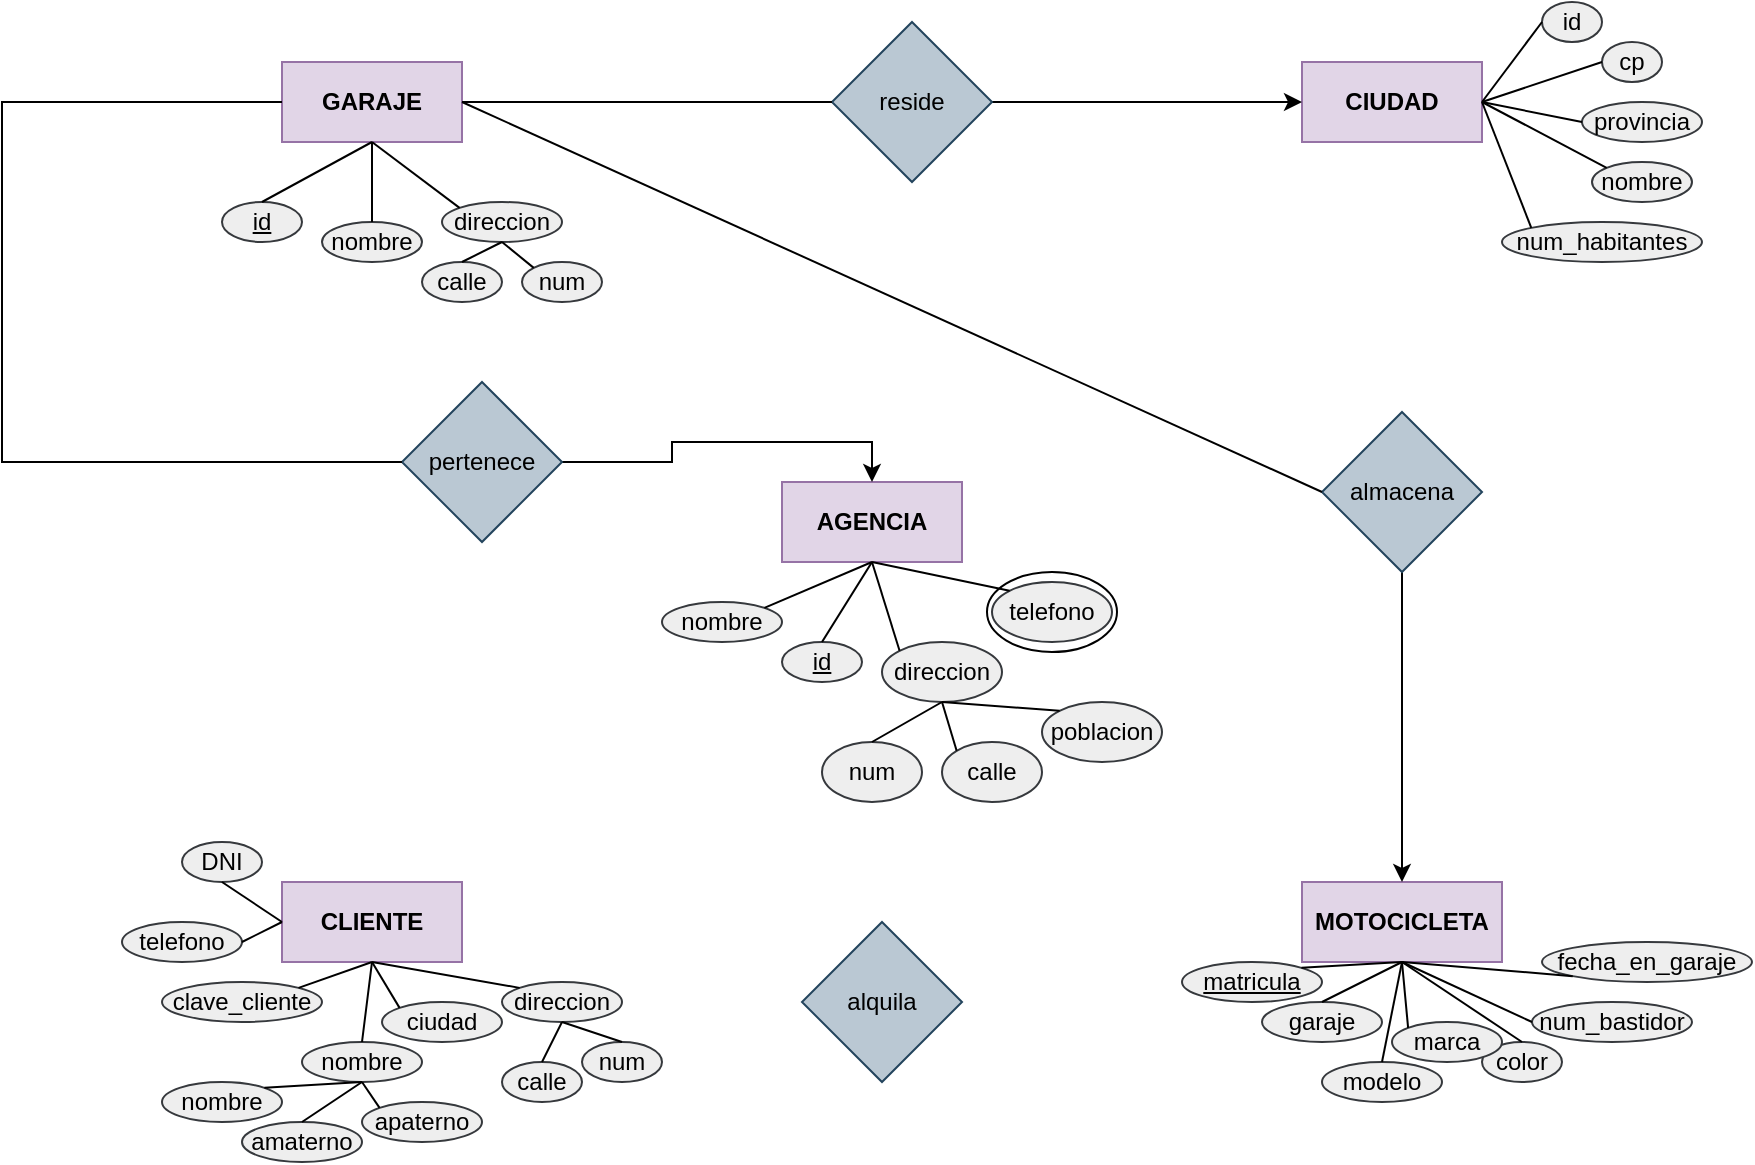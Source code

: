 <mxfile version="21.7.1" type="github">
  <diagram name="Página-1" id="6Qantz0VoZ0_T7V_tYev">
    <mxGraphModel dx="1158" dy="665" grid="1" gridSize="10" guides="1" tooltips="1" connect="1" arrows="1" fold="1" page="1" pageScale="1" pageWidth="1920" pageHeight="1200" math="0" shadow="0">
      <root>
        <mxCell id="0" />
        <mxCell id="1" parent="0" />
        <mxCell id="ZFLPJwySdcqMTgecmooD-1" value="AGENCIA" style="rounded=0;whiteSpace=wrap;html=1;fillColor=#e1d5e7;strokeColor=#9673a6;fontStyle=1" vertex="1" parent="1">
          <mxGeometry x="990" y="530" width="90" height="40" as="geometry" />
        </mxCell>
        <mxCell id="ZFLPJwySdcqMTgecmooD-2" value="CLIENTE" style="rounded=0;whiteSpace=wrap;html=1;fillColor=#e1d5e7;strokeColor=#9673a6;fontStyle=1" vertex="1" parent="1">
          <mxGeometry x="740" y="730" width="90" height="40" as="geometry" />
        </mxCell>
        <mxCell id="ZFLPJwySdcqMTgecmooD-4" value="GARAJE" style="rounded=0;whiteSpace=wrap;html=1;fillColor=#e1d5e7;strokeColor=#9673a6;fontStyle=1" vertex="1" parent="1">
          <mxGeometry x="740" y="320" width="90" height="40" as="geometry" />
        </mxCell>
        <mxCell id="ZFLPJwySdcqMTgecmooD-5" value="CIUDAD" style="rounded=0;whiteSpace=wrap;html=1;fillColor=#e1d5e7;strokeColor=#9673a6;fontStyle=1" vertex="1" parent="1">
          <mxGeometry x="1250" y="320" width="90" height="40" as="geometry" />
        </mxCell>
        <mxCell id="ZFLPJwySdcqMTgecmooD-6" value="MOTOCICLETA" style="rounded=0;whiteSpace=wrap;html=1;fillColor=#e1d5e7;strokeColor=#9673a6;fontStyle=1" vertex="1" parent="1">
          <mxGeometry x="1250" y="730" width="100" height="40" as="geometry" />
        </mxCell>
        <mxCell id="ZFLPJwySdcqMTgecmooD-7" value="nombre" style="ellipse;whiteSpace=wrap;html=1;fillColor=#eeeeee;strokeColor=#36393d;" vertex="1" parent="1">
          <mxGeometry x="930" y="590" width="60" height="20" as="geometry" />
        </mxCell>
        <mxCell id="ZFLPJwySdcqMTgecmooD-8" value="id" style="ellipse;whiteSpace=wrap;html=1;fillColor=#eeeeee;strokeColor=#36393d;fontStyle=4" vertex="1" parent="1">
          <mxGeometry x="990" y="610" width="40" height="20" as="geometry" />
        </mxCell>
        <mxCell id="ZFLPJwySdcqMTgecmooD-9" value="direccion" style="ellipse;whiteSpace=wrap;html=1;fillColor=#eeeeee;strokeColor=#36393d;" vertex="1" parent="1">
          <mxGeometry x="1040" y="610" width="60" height="30" as="geometry" />
        </mxCell>
        <mxCell id="ZFLPJwySdcqMTgecmooD-10" value="calle" style="ellipse;whiteSpace=wrap;html=1;fillColor=#eeeeee;strokeColor=#36393d;" vertex="1" parent="1">
          <mxGeometry x="1070" y="660" width="50" height="30" as="geometry" />
        </mxCell>
        <mxCell id="ZFLPJwySdcqMTgecmooD-11" value="num" style="ellipse;whiteSpace=wrap;html=1;fillColor=#eeeeee;strokeColor=#36393d;" vertex="1" parent="1">
          <mxGeometry x="1010" y="660" width="50" height="30" as="geometry" />
        </mxCell>
        <mxCell id="ZFLPJwySdcqMTgecmooD-13" value="telefono" style="ellipse;whiteSpace=wrap;html=1;fillColor=#eeeeee;strokeColor=#36393d;" vertex="1" parent="1">
          <mxGeometry x="1095" y="580" width="60" height="30" as="geometry" />
        </mxCell>
        <mxCell id="ZFLPJwySdcqMTgecmooD-14" value="poblacion" style="ellipse;whiteSpace=wrap;html=1;fillColor=#eeeeee;strokeColor=#36393d;" vertex="1" parent="1">
          <mxGeometry x="1120" y="640" width="60" height="30" as="geometry" />
        </mxCell>
        <mxCell id="ZFLPJwySdcqMTgecmooD-16" value="" style="endArrow=none;html=1;rounded=0;entryX=0.5;entryY=1;entryDx=0;entryDy=0;exitX=1;exitY=0;exitDx=0;exitDy=0;" edge="1" parent="1" source="ZFLPJwySdcqMTgecmooD-7" target="ZFLPJwySdcqMTgecmooD-1">
          <mxGeometry width="50" height="50" relative="1" as="geometry">
            <mxPoint x="950" y="530" as="sourcePoint" />
            <mxPoint x="1000" y="480" as="targetPoint" />
          </mxGeometry>
        </mxCell>
        <mxCell id="ZFLPJwySdcqMTgecmooD-17" value="" style="endArrow=none;html=1;rounded=0;entryX=0.5;entryY=1;entryDx=0;entryDy=0;exitX=0.5;exitY=0;exitDx=0;exitDy=0;" edge="1" parent="1" source="ZFLPJwySdcqMTgecmooD-8" target="ZFLPJwySdcqMTgecmooD-1">
          <mxGeometry width="50" height="50" relative="1" as="geometry">
            <mxPoint x="1000" y="620" as="sourcePoint" />
            <mxPoint x="1045" y="580" as="targetPoint" />
          </mxGeometry>
        </mxCell>
        <mxCell id="ZFLPJwySdcqMTgecmooD-18" value="" style="endArrow=none;html=1;rounded=0;entryX=0.5;entryY=1;entryDx=0;entryDy=0;exitX=0;exitY=0;exitDx=0;exitDy=0;" edge="1" parent="1" source="ZFLPJwySdcqMTgecmooD-9" target="ZFLPJwySdcqMTgecmooD-1">
          <mxGeometry width="50" height="50" relative="1" as="geometry">
            <mxPoint x="1060" y="640" as="sourcePoint" />
            <mxPoint x="1045" y="580" as="targetPoint" />
          </mxGeometry>
        </mxCell>
        <mxCell id="ZFLPJwySdcqMTgecmooD-19" value="" style="endArrow=none;html=1;rounded=0;entryX=0.5;entryY=1;entryDx=0;entryDy=0;exitX=0;exitY=0;exitDx=0;exitDy=0;" edge="1" parent="1" source="ZFLPJwySdcqMTgecmooD-13" target="ZFLPJwySdcqMTgecmooD-1">
          <mxGeometry width="50" height="50" relative="1" as="geometry">
            <mxPoint x="1109" y="614" as="sourcePoint" />
            <mxPoint x="1045" y="580" as="targetPoint" />
          </mxGeometry>
        </mxCell>
        <mxCell id="ZFLPJwySdcqMTgecmooD-20" value="" style="endArrow=none;html=1;rounded=0;entryX=0.5;entryY=1;entryDx=0;entryDy=0;exitX=0;exitY=0;exitDx=0;exitDy=0;" edge="1" parent="1" source="ZFLPJwySdcqMTgecmooD-10" target="ZFLPJwySdcqMTgecmooD-9">
          <mxGeometry width="50" height="50" relative="1" as="geometry">
            <mxPoint x="1059" y="624" as="sourcePoint" />
            <mxPoint x="1045" y="580" as="targetPoint" />
          </mxGeometry>
        </mxCell>
        <mxCell id="ZFLPJwySdcqMTgecmooD-21" value="" style="endArrow=none;html=1;rounded=0;entryX=0.5;entryY=1;entryDx=0;entryDy=0;exitX=0.5;exitY=0;exitDx=0;exitDy=0;" edge="1" parent="1" source="ZFLPJwySdcqMTgecmooD-11" target="ZFLPJwySdcqMTgecmooD-9">
          <mxGeometry width="50" height="50" relative="1" as="geometry">
            <mxPoint x="1087" y="674" as="sourcePoint" />
            <mxPoint x="1080" y="650" as="targetPoint" />
          </mxGeometry>
        </mxCell>
        <mxCell id="ZFLPJwySdcqMTgecmooD-22" value="" style="endArrow=none;html=1;rounded=0;entryX=0.5;entryY=1;entryDx=0;entryDy=0;exitX=0;exitY=0;exitDx=0;exitDy=0;" edge="1" parent="1" source="ZFLPJwySdcqMTgecmooD-14" target="ZFLPJwySdcqMTgecmooD-9">
          <mxGeometry width="50" height="50" relative="1" as="geometry">
            <mxPoint x="1205" y="650" as="sourcePoint" />
            <mxPoint x="1080" y="650" as="targetPoint" />
          </mxGeometry>
        </mxCell>
        <mxCell id="ZFLPJwySdcqMTgecmooD-23" value="" style="ellipse;whiteSpace=wrap;html=1;fillColor=none;" vertex="1" parent="1">
          <mxGeometry x="1092.5" y="575" width="65" height="40" as="geometry" />
        </mxCell>
        <mxCell id="ZFLPJwySdcqMTgecmooD-24" value="id" style="ellipse;whiteSpace=wrap;html=1;fillColor=#eeeeee;strokeColor=#36393d;fontStyle=4" vertex="1" parent="1">
          <mxGeometry x="710" y="390" width="40" height="20" as="geometry" />
        </mxCell>
        <mxCell id="ZFLPJwySdcqMTgecmooD-25" value="nombre" style="ellipse;whiteSpace=wrap;html=1;fillColor=#eeeeee;strokeColor=#36393d;" vertex="1" parent="1">
          <mxGeometry x="760" y="400" width="50" height="20" as="geometry" />
        </mxCell>
        <mxCell id="ZFLPJwySdcqMTgecmooD-26" value="direccion" style="ellipse;whiteSpace=wrap;html=1;fillColor=#eeeeee;strokeColor=#36393d;" vertex="1" parent="1">
          <mxGeometry x="820" y="390" width="60" height="20" as="geometry" />
        </mxCell>
        <mxCell id="ZFLPJwySdcqMTgecmooD-28" value="calle" style="ellipse;whiteSpace=wrap;html=1;fillColor=#eeeeee;strokeColor=#36393d;" vertex="1" parent="1">
          <mxGeometry x="810" y="420" width="40" height="20" as="geometry" />
        </mxCell>
        <mxCell id="ZFLPJwySdcqMTgecmooD-29" value="num" style="ellipse;whiteSpace=wrap;html=1;fillColor=#eeeeee;strokeColor=#36393d;" vertex="1" parent="1">
          <mxGeometry x="860" y="420" width="40" height="20" as="geometry" />
        </mxCell>
        <mxCell id="ZFLPJwySdcqMTgecmooD-30" value="" style="endArrow=none;html=1;rounded=0;entryX=0.5;entryY=1;entryDx=0;entryDy=0;exitX=0.5;exitY=0;exitDx=0;exitDy=0;" edge="1" parent="1" source="ZFLPJwySdcqMTgecmooD-24" target="ZFLPJwySdcqMTgecmooD-4">
          <mxGeometry width="50" height="50" relative="1" as="geometry">
            <mxPoint x="1020" y="620" as="sourcePoint" />
            <mxPoint x="1045" y="580" as="targetPoint" />
          </mxGeometry>
        </mxCell>
        <mxCell id="ZFLPJwySdcqMTgecmooD-31" value="" style="endArrow=none;html=1;rounded=0;exitX=0.5;exitY=0;exitDx=0;exitDy=0;entryX=0.5;entryY=1;entryDx=0;entryDy=0;" edge="1" parent="1" source="ZFLPJwySdcqMTgecmooD-25" target="ZFLPJwySdcqMTgecmooD-4">
          <mxGeometry width="50" height="50" relative="1" as="geometry">
            <mxPoint x="740" y="400" as="sourcePoint" />
            <mxPoint x="790" y="380" as="targetPoint" />
          </mxGeometry>
        </mxCell>
        <mxCell id="ZFLPJwySdcqMTgecmooD-32" value="" style="endArrow=none;html=1;rounded=0;exitX=0;exitY=0;exitDx=0;exitDy=0;entryX=0.5;entryY=1;entryDx=0;entryDy=0;" edge="1" parent="1" source="ZFLPJwySdcqMTgecmooD-26" target="ZFLPJwySdcqMTgecmooD-4">
          <mxGeometry width="50" height="50" relative="1" as="geometry">
            <mxPoint x="795" y="420" as="sourcePoint" />
            <mxPoint x="820" y="390" as="targetPoint" />
          </mxGeometry>
        </mxCell>
        <mxCell id="ZFLPJwySdcqMTgecmooD-33" value="" style="endArrow=none;html=1;rounded=0;exitX=0.5;exitY=0;exitDx=0;exitDy=0;entryX=0.5;entryY=1;entryDx=0;entryDy=0;" edge="1" parent="1" source="ZFLPJwySdcqMTgecmooD-28" target="ZFLPJwySdcqMTgecmooD-26">
          <mxGeometry width="50" height="50" relative="1" as="geometry">
            <mxPoint x="839" y="403" as="sourcePoint" />
            <mxPoint x="795" y="380" as="targetPoint" />
          </mxGeometry>
        </mxCell>
        <mxCell id="ZFLPJwySdcqMTgecmooD-34" value="" style="endArrow=none;html=1;rounded=0;exitX=0;exitY=0;exitDx=0;exitDy=0;entryX=0.5;entryY=1;entryDx=0;entryDy=0;" edge="1" parent="1" source="ZFLPJwySdcqMTgecmooD-29" target="ZFLPJwySdcqMTgecmooD-26">
          <mxGeometry width="50" height="50" relative="1" as="geometry">
            <mxPoint x="840" y="430" as="sourcePoint" />
            <mxPoint x="860" y="420" as="targetPoint" />
          </mxGeometry>
        </mxCell>
        <mxCell id="ZFLPJwySdcqMTgecmooD-35" value="id" style="ellipse;whiteSpace=wrap;html=1;fillColor=#eeeeee;strokeColor=#36393d;" vertex="1" parent="1">
          <mxGeometry x="1370" y="290" width="30" height="20" as="geometry" />
        </mxCell>
        <mxCell id="ZFLPJwySdcqMTgecmooD-37" value="nombre" style="ellipse;whiteSpace=wrap;html=1;fillColor=#eeeeee;strokeColor=#36393d;" vertex="1" parent="1">
          <mxGeometry x="1395" y="370" width="50" height="20" as="geometry" />
        </mxCell>
        <mxCell id="ZFLPJwySdcqMTgecmooD-38" value="provincia" style="ellipse;whiteSpace=wrap;html=1;fillColor=#eeeeee;strokeColor=#36393d;" vertex="1" parent="1">
          <mxGeometry x="1390" y="340" width="60" height="20" as="geometry" />
        </mxCell>
        <mxCell id="ZFLPJwySdcqMTgecmooD-39" value="num_habitantes" style="ellipse;whiteSpace=wrap;html=1;fillColor=#eeeeee;strokeColor=#36393d;" vertex="1" parent="1">
          <mxGeometry x="1350" y="400" width="100" height="20" as="geometry" />
        </mxCell>
        <mxCell id="ZFLPJwySdcqMTgecmooD-40" value="cp" style="ellipse;whiteSpace=wrap;html=1;fillColor=#eeeeee;strokeColor=#36393d;" vertex="1" parent="1">
          <mxGeometry x="1400" y="310" width="30" height="20" as="geometry" />
        </mxCell>
        <mxCell id="ZFLPJwySdcqMTgecmooD-42" value="" style="endArrow=none;html=1;rounded=0;exitX=1;exitY=0.5;exitDx=0;exitDy=0;entryX=0;entryY=0.5;entryDx=0;entryDy=0;" edge="1" parent="1" source="ZFLPJwySdcqMTgecmooD-5" target="ZFLPJwySdcqMTgecmooD-35">
          <mxGeometry width="50" height="50" relative="1" as="geometry">
            <mxPoint x="838" y="403" as="sourcePoint" />
            <mxPoint x="795" y="380" as="targetPoint" />
          </mxGeometry>
        </mxCell>
        <mxCell id="ZFLPJwySdcqMTgecmooD-43" value="" style="endArrow=none;html=1;rounded=0;exitX=1;exitY=0.5;exitDx=0;exitDy=0;entryX=0;entryY=0.5;entryDx=0;entryDy=0;" edge="1" parent="1" source="ZFLPJwySdcqMTgecmooD-5" target="ZFLPJwySdcqMTgecmooD-40">
          <mxGeometry width="50" height="50" relative="1" as="geometry">
            <mxPoint x="1350" y="350" as="sourcePoint" />
            <mxPoint x="1380" y="310" as="targetPoint" />
          </mxGeometry>
        </mxCell>
        <mxCell id="ZFLPJwySdcqMTgecmooD-44" value="" style="endArrow=none;html=1;rounded=0;exitX=1;exitY=0.5;exitDx=0;exitDy=0;entryX=0;entryY=0.5;entryDx=0;entryDy=0;" edge="1" parent="1" source="ZFLPJwySdcqMTgecmooD-5" target="ZFLPJwySdcqMTgecmooD-38">
          <mxGeometry width="50" height="50" relative="1" as="geometry">
            <mxPoint x="1360" y="360" as="sourcePoint" />
            <mxPoint x="1390" y="320" as="targetPoint" />
          </mxGeometry>
        </mxCell>
        <mxCell id="ZFLPJwySdcqMTgecmooD-45" value="" style="endArrow=none;html=1;rounded=0;exitX=1;exitY=0.5;exitDx=0;exitDy=0;entryX=0;entryY=0;entryDx=0;entryDy=0;" edge="1" parent="1" source="ZFLPJwySdcqMTgecmooD-5" target="ZFLPJwySdcqMTgecmooD-37">
          <mxGeometry width="50" height="50" relative="1" as="geometry">
            <mxPoint x="1350" y="350" as="sourcePoint" />
            <mxPoint x="1410" y="330" as="targetPoint" />
          </mxGeometry>
        </mxCell>
        <mxCell id="ZFLPJwySdcqMTgecmooD-46" value="" style="endArrow=none;html=1;rounded=0;exitX=1;exitY=0.5;exitDx=0;exitDy=0;entryX=0;entryY=0;entryDx=0;entryDy=0;" edge="1" parent="1" source="ZFLPJwySdcqMTgecmooD-5" target="ZFLPJwySdcqMTgecmooD-39">
          <mxGeometry width="50" height="50" relative="1" as="geometry">
            <mxPoint x="1350" y="350" as="sourcePoint" />
            <mxPoint x="1412" y="383" as="targetPoint" />
          </mxGeometry>
        </mxCell>
        <mxCell id="ZFLPJwySdcqMTgecmooD-47" value="clave_cliente" style="ellipse;whiteSpace=wrap;html=1;fillColor=#eeeeee;strokeColor=#36393d;" vertex="1" parent="1">
          <mxGeometry x="680" y="780" width="80" height="20" as="geometry" />
        </mxCell>
        <mxCell id="ZFLPJwySdcqMTgecmooD-48" value="nombre" style="ellipse;whiteSpace=wrap;html=1;fillColor=#eeeeee;strokeColor=#36393d;" vertex="1" parent="1">
          <mxGeometry x="750" y="810" width="60" height="20" as="geometry" />
        </mxCell>
        <mxCell id="ZFLPJwySdcqMTgecmooD-49" value="nombre" style="ellipse;whiteSpace=wrap;html=1;fillColor=#eeeeee;strokeColor=#36393d;" vertex="1" parent="1">
          <mxGeometry x="680" y="830" width="60" height="20" as="geometry" />
        </mxCell>
        <mxCell id="ZFLPJwySdcqMTgecmooD-50" value="apaterno" style="ellipse;whiteSpace=wrap;html=1;fillColor=#eeeeee;strokeColor=#36393d;" vertex="1" parent="1">
          <mxGeometry x="780" y="840" width="60" height="20" as="geometry" />
        </mxCell>
        <mxCell id="ZFLPJwySdcqMTgecmooD-51" value="amaterno" style="ellipse;whiteSpace=wrap;html=1;fillColor=#eeeeee;strokeColor=#36393d;" vertex="1" parent="1">
          <mxGeometry x="720" y="850" width="60" height="20" as="geometry" />
        </mxCell>
        <mxCell id="ZFLPJwySdcqMTgecmooD-52" value="ciudad" style="ellipse;whiteSpace=wrap;html=1;fillColor=#eeeeee;strokeColor=#36393d;" vertex="1" parent="1">
          <mxGeometry x="790" y="790" width="60" height="20" as="geometry" />
        </mxCell>
        <mxCell id="ZFLPJwySdcqMTgecmooD-53" value="calle" style="ellipse;whiteSpace=wrap;html=1;fillColor=#eeeeee;strokeColor=#36393d;" vertex="1" parent="1">
          <mxGeometry x="850" y="820" width="40" height="20" as="geometry" />
        </mxCell>
        <mxCell id="ZFLPJwySdcqMTgecmooD-55" value="num" style="ellipse;whiteSpace=wrap;html=1;fillColor=#eeeeee;strokeColor=#36393d;" vertex="1" parent="1">
          <mxGeometry x="890" y="810" width="40" height="20" as="geometry" />
        </mxCell>
        <mxCell id="ZFLPJwySdcqMTgecmooD-56" value="direccion" style="ellipse;whiteSpace=wrap;html=1;fillColor=#eeeeee;strokeColor=#36393d;" vertex="1" parent="1">
          <mxGeometry x="850" y="780" width="60" height="20" as="geometry" />
        </mxCell>
        <mxCell id="ZFLPJwySdcqMTgecmooD-57" value="telefono" style="ellipse;whiteSpace=wrap;html=1;fillColor=#eeeeee;strokeColor=#36393d;" vertex="1" parent="1">
          <mxGeometry x="660" y="750" width="60" height="20" as="geometry" />
        </mxCell>
        <mxCell id="ZFLPJwySdcqMTgecmooD-58" value="DNI" style="ellipse;whiteSpace=wrap;html=1;fillColor=#eeeeee;strokeColor=#36393d;" vertex="1" parent="1">
          <mxGeometry x="690" y="710" width="40" height="20" as="geometry" />
        </mxCell>
        <mxCell id="ZFLPJwySdcqMTgecmooD-60" value="" style="endArrow=none;html=1;rounded=0;entryX=0.5;entryY=1;entryDx=0;entryDy=0;exitX=1;exitY=0;exitDx=0;exitDy=0;" edge="1" parent="1" source="ZFLPJwySdcqMTgecmooD-47" target="ZFLPJwySdcqMTgecmooD-2">
          <mxGeometry width="50" height="50" relative="1" as="geometry">
            <mxPoint x="1045" y="670" as="sourcePoint" />
            <mxPoint x="1080" y="650" as="targetPoint" />
          </mxGeometry>
        </mxCell>
        <mxCell id="ZFLPJwySdcqMTgecmooD-61" value="" style="endArrow=none;html=1;rounded=0;entryX=0.5;entryY=1;entryDx=0;entryDy=0;exitX=0.5;exitY=0;exitDx=0;exitDy=0;" edge="1" parent="1" source="ZFLPJwySdcqMTgecmooD-48" target="ZFLPJwySdcqMTgecmooD-2">
          <mxGeometry width="50" height="50" relative="1" as="geometry">
            <mxPoint x="730" y="800" as="sourcePoint" />
            <mxPoint x="795" y="780" as="targetPoint" />
          </mxGeometry>
        </mxCell>
        <mxCell id="ZFLPJwySdcqMTgecmooD-62" value="" style="endArrow=none;html=1;rounded=0;entryX=0.5;entryY=1;entryDx=0;entryDy=0;exitX=1;exitY=0;exitDx=0;exitDy=0;" edge="1" parent="1" source="ZFLPJwySdcqMTgecmooD-49" target="ZFLPJwySdcqMTgecmooD-48">
          <mxGeometry width="50" height="50" relative="1" as="geometry">
            <mxPoint x="800" y="820" as="sourcePoint" />
            <mxPoint x="795" y="780" as="targetPoint" />
          </mxGeometry>
        </mxCell>
        <mxCell id="ZFLPJwySdcqMTgecmooD-63" value="" style="endArrow=none;html=1;rounded=0;entryX=0.5;entryY=1;entryDx=0;entryDy=0;exitX=0.5;exitY=0;exitDx=0;exitDy=0;" edge="1" parent="1" source="ZFLPJwySdcqMTgecmooD-51" target="ZFLPJwySdcqMTgecmooD-48">
          <mxGeometry width="50" height="50" relative="1" as="geometry">
            <mxPoint x="760" y="850" as="sourcePoint" />
            <mxPoint x="778" y="837" as="targetPoint" />
          </mxGeometry>
        </mxCell>
        <mxCell id="ZFLPJwySdcqMTgecmooD-64" value="" style="endArrow=none;html=1;rounded=0;entryX=0.5;entryY=1;entryDx=0;entryDy=0;exitX=0;exitY=0;exitDx=0;exitDy=0;" edge="1" parent="1" source="ZFLPJwySdcqMTgecmooD-50" target="ZFLPJwySdcqMTgecmooD-48">
          <mxGeometry width="50" height="50" relative="1" as="geometry">
            <mxPoint x="795" y="880" as="sourcePoint" />
            <mxPoint x="800" y="840" as="targetPoint" />
          </mxGeometry>
        </mxCell>
        <mxCell id="ZFLPJwySdcqMTgecmooD-65" value="" style="endArrow=none;html=1;rounded=0;entryX=0.5;entryY=1;entryDx=0;entryDy=0;exitX=0;exitY=0;exitDx=0;exitDy=0;" edge="1" parent="1" source="ZFLPJwySdcqMTgecmooD-52" target="ZFLPJwySdcqMTgecmooD-2">
          <mxGeometry width="50" height="50" relative="1" as="geometry">
            <mxPoint x="790" y="820" as="sourcePoint" />
            <mxPoint x="795" y="780" as="targetPoint" />
          </mxGeometry>
        </mxCell>
        <mxCell id="ZFLPJwySdcqMTgecmooD-66" value="" style="endArrow=none;html=1;rounded=0;entryX=0;entryY=0.5;entryDx=0;entryDy=0;exitX=0.5;exitY=1;exitDx=0;exitDy=0;" edge="1" parent="1" source="ZFLPJwySdcqMTgecmooD-58" target="ZFLPJwySdcqMTgecmooD-2">
          <mxGeometry width="50" height="50" relative="1" as="geometry">
            <mxPoint x="818" y="803" as="sourcePoint" />
            <mxPoint x="795" y="780" as="targetPoint" />
          </mxGeometry>
        </mxCell>
        <mxCell id="ZFLPJwySdcqMTgecmooD-67" value="" style="endArrow=none;html=1;rounded=0;entryX=0.5;entryY=1;entryDx=0;entryDy=0;exitX=0;exitY=0;exitDx=0;exitDy=0;" edge="1" parent="1" source="ZFLPJwySdcqMTgecmooD-56" target="ZFLPJwySdcqMTgecmooD-2">
          <mxGeometry width="50" height="50" relative="1" as="geometry">
            <mxPoint x="850" y="790" as="sourcePoint" />
            <mxPoint x="795" y="780" as="targetPoint" />
          </mxGeometry>
        </mxCell>
        <mxCell id="ZFLPJwySdcqMTgecmooD-68" value="" style="endArrow=none;html=1;rounded=0;entryX=0.5;entryY=1;entryDx=0;entryDy=0;exitX=0.5;exitY=0;exitDx=0;exitDy=0;" edge="1" parent="1" source="ZFLPJwySdcqMTgecmooD-53" target="ZFLPJwySdcqMTgecmooD-56">
          <mxGeometry width="50" height="50" relative="1" as="geometry">
            <mxPoint x="869" y="793" as="sourcePoint" />
            <mxPoint x="795" y="780" as="targetPoint" />
          </mxGeometry>
        </mxCell>
        <mxCell id="ZFLPJwySdcqMTgecmooD-69" value="" style="endArrow=none;html=1;rounded=0;entryX=0.5;entryY=1;entryDx=0;entryDy=0;exitX=0.5;exitY=0;exitDx=0;exitDy=0;" edge="1" parent="1" source="ZFLPJwySdcqMTgecmooD-55" target="ZFLPJwySdcqMTgecmooD-56">
          <mxGeometry width="50" height="50" relative="1" as="geometry">
            <mxPoint x="880" y="830" as="sourcePoint" />
            <mxPoint x="890" y="810" as="targetPoint" />
          </mxGeometry>
        </mxCell>
        <mxCell id="ZFLPJwySdcqMTgecmooD-70" value="" style="endArrow=none;html=1;rounded=0;entryX=0;entryY=0.5;entryDx=0;entryDy=0;exitX=1;exitY=0.5;exitDx=0;exitDy=0;" edge="1" parent="1" source="ZFLPJwySdcqMTgecmooD-57" target="ZFLPJwySdcqMTgecmooD-2">
          <mxGeometry width="50" height="50" relative="1" as="geometry">
            <mxPoint x="720" y="740" as="sourcePoint" />
            <mxPoint x="750" y="760" as="targetPoint" />
          </mxGeometry>
        </mxCell>
        <mxCell id="ZFLPJwySdcqMTgecmooD-71" value="matricula" style="ellipse;whiteSpace=wrap;html=1;fillColor=#eeeeee;strokeColor=#36393d;fontStyle=4" vertex="1" parent="1">
          <mxGeometry x="1190" y="770" width="70" height="20" as="geometry" />
        </mxCell>
        <mxCell id="ZFLPJwySdcqMTgecmooD-73" value="garaje" style="ellipse;whiteSpace=wrap;html=1;fillColor=#eeeeee;strokeColor=#36393d;" vertex="1" parent="1">
          <mxGeometry x="1230" y="790" width="60" height="20" as="geometry" />
        </mxCell>
        <mxCell id="ZFLPJwySdcqMTgecmooD-75" value="color" style="ellipse;whiteSpace=wrap;html=1;fillColor=#eeeeee;strokeColor=#36393d;" vertex="1" parent="1">
          <mxGeometry x="1340" y="810" width="40" height="20" as="geometry" />
        </mxCell>
        <mxCell id="ZFLPJwySdcqMTgecmooD-76" value="modelo" style="ellipse;whiteSpace=wrap;html=1;fillColor=#eeeeee;strokeColor=#36393d;" vertex="1" parent="1">
          <mxGeometry x="1260" y="820" width="60" height="20" as="geometry" />
        </mxCell>
        <mxCell id="ZFLPJwySdcqMTgecmooD-77" value="marca" style="ellipse;whiteSpace=wrap;html=1;fillColor=#eeeeee;strokeColor=#36393d;" vertex="1" parent="1">
          <mxGeometry x="1295" y="800" width="55" height="20" as="geometry" />
        </mxCell>
        <mxCell id="ZFLPJwySdcqMTgecmooD-78" value="fecha_en_garaje" style="ellipse;whiteSpace=wrap;html=1;fillColor=#eeeeee;strokeColor=#36393d;" vertex="1" parent="1">
          <mxGeometry x="1370" y="760" width="105" height="20" as="geometry" />
        </mxCell>
        <mxCell id="ZFLPJwySdcqMTgecmooD-80" value="num_bastidor" style="ellipse;whiteSpace=wrap;html=1;fillColor=#eeeeee;strokeColor=#36393d;" vertex="1" parent="1">
          <mxGeometry x="1365" y="790" width="80" height="20" as="geometry" />
        </mxCell>
        <mxCell id="ZFLPJwySdcqMTgecmooD-83" value="" style="endArrow=none;html=1;rounded=0;entryX=1;entryY=0;entryDx=0;entryDy=0;exitX=0.5;exitY=1;exitDx=0;exitDy=0;" edge="1" parent="1" source="ZFLPJwySdcqMTgecmooD-6" target="ZFLPJwySdcqMTgecmooD-71">
          <mxGeometry width="50" height="50" relative="1" as="geometry">
            <mxPoint x="1169" y="830" as="sourcePoint" />
            <mxPoint x="1110" y="826" as="targetPoint" />
          </mxGeometry>
        </mxCell>
        <mxCell id="ZFLPJwySdcqMTgecmooD-84" value="" style="endArrow=none;html=1;rounded=0;entryX=0.5;entryY=0;entryDx=0;entryDy=0;exitX=0.5;exitY=1;exitDx=0;exitDy=0;" edge="1" parent="1" source="ZFLPJwySdcqMTgecmooD-6" target="ZFLPJwySdcqMTgecmooD-73">
          <mxGeometry width="50" height="50" relative="1" as="geometry">
            <mxPoint x="1310" y="780" as="sourcePoint" />
            <mxPoint x="1260" y="793" as="targetPoint" />
          </mxGeometry>
        </mxCell>
        <mxCell id="ZFLPJwySdcqMTgecmooD-85" value="" style="endArrow=none;html=1;rounded=0;entryX=0.5;entryY=0;entryDx=0;entryDy=0;exitX=0.5;exitY=1;exitDx=0;exitDy=0;" edge="1" parent="1" source="ZFLPJwySdcqMTgecmooD-6" target="ZFLPJwySdcqMTgecmooD-76">
          <mxGeometry width="50" height="50" relative="1" as="geometry">
            <mxPoint x="1310" y="780" as="sourcePoint" />
            <mxPoint x="1280" y="810" as="targetPoint" />
          </mxGeometry>
        </mxCell>
        <mxCell id="ZFLPJwySdcqMTgecmooD-86" value="" style="endArrow=none;html=1;rounded=0;entryX=0;entryY=0;entryDx=0;entryDy=0;exitX=0.5;exitY=1;exitDx=0;exitDy=0;" edge="1" parent="1" source="ZFLPJwySdcqMTgecmooD-6" target="ZFLPJwySdcqMTgecmooD-77">
          <mxGeometry width="50" height="50" relative="1" as="geometry">
            <mxPoint x="1310" y="780" as="sourcePoint" />
            <mxPoint x="1320" y="830" as="targetPoint" />
          </mxGeometry>
        </mxCell>
        <mxCell id="ZFLPJwySdcqMTgecmooD-87" value="" style="endArrow=none;html=1;rounded=0;entryX=0.5;entryY=0;entryDx=0;entryDy=0;exitX=0.5;exitY=1;exitDx=0;exitDy=0;" edge="1" parent="1" source="ZFLPJwySdcqMTgecmooD-6" target="ZFLPJwySdcqMTgecmooD-75">
          <mxGeometry width="50" height="50" relative="1" as="geometry">
            <mxPoint x="1310" y="780" as="sourcePoint" />
            <mxPoint x="1333" y="813" as="targetPoint" />
          </mxGeometry>
        </mxCell>
        <mxCell id="ZFLPJwySdcqMTgecmooD-88" value="" style="endArrow=none;html=1;rounded=0;entryX=0;entryY=0.5;entryDx=0;entryDy=0;exitX=0.5;exitY=1;exitDx=0;exitDy=0;" edge="1" parent="1" source="ZFLPJwySdcqMTgecmooD-6" target="ZFLPJwySdcqMTgecmooD-80">
          <mxGeometry width="50" height="50" relative="1" as="geometry">
            <mxPoint x="1310" y="780" as="sourcePoint" />
            <mxPoint x="1400" y="820" as="targetPoint" />
          </mxGeometry>
        </mxCell>
        <mxCell id="ZFLPJwySdcqMTgecmooD-89" value="" style="endArrow=none;html=1;rounded=0;entryX=0;entryY=1;entryDx=0;entryDy=0;exitX=0.5;exitY=1;exitDx=0;exitDy=0;" edge="1" parent="1" source="ZFLPJwySdcqMTgecmooD-6" target="ZFLPJwySdcqMTgecmooD-78">
          <mxGeometry width="50" height="50" relative="1" as="geometry">
            <mxPoint x="1310" y="780" as="sourcePoint" />
            <mxPoint x="1390" y="800" as="targetPoint" />
          </mxGeometry>
        </mxCell>
        <mxCell id="ZFLPJwySdcqMTgecmooD-94" style="edgeStyle=orthogonalEdgeStyle;rounded=0;orthogonalLoop=1;jettySize=auto;html=1;exitX=1;exitY=0.5;exitDx=0;exitDy=0;entryX=0;entryY=0.5;entryDx=0;entryDy=0;" edge="1" parent="1" source="ZFLPJwySdcqMTgecmooD-90" target="ZFLPJwySdcqMTgecmooD-5">
          <mxGeometry relative="1" as="geometry" />
        </mxCell>
        <mxCell id="ZFLPJwySdcqMTgecmooD-90" value="reside" style="rhombus;whiteSpace=wrap;html=1;fillColor=#bac8d3;strokeColor=#23445d;" vertex="1" parent="1">
          <mxGeometry x="1015" y="300" width="80" height="80" as="geometry" />
        </mxCell>
        <mxCell id="ZFLPJwySdcqMTgecmooD-97" style="edgeStyle=orthogonalEdgeStyle;rounded=0;orthogonalLoop=1;jettySize=auto;html=1;exitX=1;exitY=0.5;exitDx=0;exitDy=0;entryX=0.5;entryY=0;entryDx=0;entryDy=0;" edge="1" parent="1" source="ZFLPJwySdcqMTgecmooD-91" target="ZFLPJwySdcqMTgecmooD-1">
          <mxGeometry relative="1" as="geometry" />
        </mxCell>
        <mxCell id="ZFLPJwySdcqMTgecmooD-91" value="pertenece" style="rhombus;whiteSpace=wrap;html=1;fillColor=#bac8d3;strokeColor=#23445d;" vertex="1" parent="1">
          <mxGeometry x="800" y="480" width="80" height="80" as="geometry" />
        </mxCell>
        <mxCell id="ZFLPJwySdcqMTgecmooD-99" style="edgeStyle=orthogonalEdgeStyle;rounded=0;orthogonalLoop=1;jettySize=auto;html=1;exitX=0.5;exitY=1;exitDx=0;exitDy=0;entryX=0.5;entryY=0;entryDx=0;entryDy=0;" edge="1" parent="1" source="ZFLPJwySdcqMTgecmooD-92" target="ZFLPJwySdcqMTgecmooD-6">
          <mxGeometry relative="1" as="geometry" />
        </mxCell>
        <mxCell id="ZFLPJwySdcqMTgecmooD-92" value="almacena" style="rhombus;whiteSpace=wrap;html=1;fillColor=#bac8d3;strokeColor=#23445d;" vertex="1" parent="1">
          <mxGeometry x="1260" y="495" width="80" height="80" as="geometry" />
        </mxCell>
        <mxCell id="ZFLPJwySdcqMTgecmooD-93" value="alquila" style="rhombus;whiteSpace=wrap;html=1;fillColor=#bac8d3;strokeColor=#23445d;" vertex="1" parent="1">
          <mxGeometry x="1000" y="750" width="80" height="80" as="geometry" />
        </mxCell>
        <mxCell id="ZFLPJwySdcqMTgecmooD-95" value="" style="endArrow=none;html=1;rounded=0;exitX=1;exitY=0.5;exitDx=0;exitDy=0;entryX=0;entryY=0.5;entryDx=0;entryDy=0;" edge="1" parent="1" source="ZFLPJwySdcqMTgecmooD-4" target="ZFLPJwySdcqMTgecmooD-90">
          <mxGeometry width="50" height="50" relative="1" as="geometry">
            <mxPoint x="970" y="580" as="sourcePoint" />
            <mxPoint x="1020" y="530" as="targetPoint" />
          </mxGeometry>
        </mxCell>
        <mxCell id="ZFLPJwySdcqMTgecmooD-98" value="" style="endArrow=none;html=1;rounded=0;entryX=0;entryY=0.5;entryDx=0;entryDy=0;exitX=0;exitY=0.5;exitDx=0;exitDy=0;" edge="1" parent="1" source="ZFLPJwySdcqMTgecmooD-91" target="ZFLPJwySdcqMTgecmooD-4">
          <mxGeometry width="50" height="50" relative="1" as="geometry">
            <mxPoint x="740" y="400" as="sourcePoint" />
            <mxPoint x="795" y="370" as="targetPoint" />
            <Array as="points">
              <mxPoint x="600" y="520" />
              <mxPoint x="600" y="340" />
            </Array>
          </mxGeometry>
        </mxCell>
        <mxCell id="ZFLPJwySdcqMTgecmooD-100" value="" style="endArrow=none;html=1;rounded=0;entryX=0;entryY=0.5;entryDx=0;entryDy=0;exitX=1;exitY=0.5;exitDx=0;exitDy=0;" edge="1" parent="1" source="ZFLPJwySdcqMTgecmooD-4" target="ZFLPJwySdcqMTgecmooD-92">
          <mxGeometry width="50" height="50" relative="1" as="geometry">
            <mxPoint x="890" y="380" as="sourcePoint" />
            <mxPoint x="1025" y="350" as="targetPoint" />
          </mxGeometry>
        </mxCell>
      </root>
    </mxGraphModel>
  </diagram>
</mxfile>
